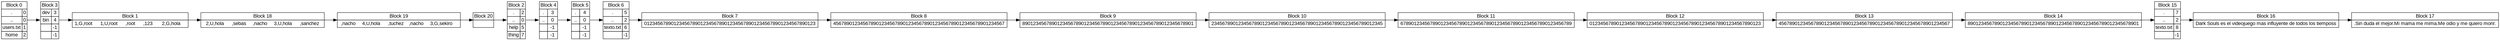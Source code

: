 digraph g {
rankdir = LR;
graph [fontname = "arial"];
node [fontname = "arial"];
edge [fontname = "arial"];
	bl0 [shape=none, margin=0, label =<
		<table border="0" cellborder="1" cellspacing="0">
			<tr> <td colspan = "2" PORT="p">Block 0</td> </tr>
			<tr> <td>.</td> <td>0</td> </tr>
			<tr> <td>..</td> <td>0</td> </tr>
			<tr> <td>users.txt</td> <td>1</td> </tr>
			<tr> <td>home</td> <td>2</td> </tr>
	</table> >];

	bl3 [shape=none, margin=0, label =<
		<table border="0" cellborder="1" cellspacing="0">
			<tr> <td colspan = "2" PORT="p">Block 3</td> </tr>
			<tr> <td>dev</td> <td>3</td> </tr>
			<tr> <td>bin</td> <td>4</td> </tr>
			<tr> <td></td> <td>-1</td> </tr>
			<tr> <td></td> <td>-1</td> </tr>
	</table> >];

	bl0 -> bl3;
	bl1 [shape=none, margin=0, label =<
		<table border="0" cellborder="1" cellspacing="0">
			<tr> <td colspan = "2">Block 1</td> </tr>
			<tr> <td colspan = "2"> 1,G,root      
1,U,root      ,root      ,123       
2,G,hola     </td> </tr>
	</table> >];

	bl3 -> bl1;
	bl18 [shape=none, margin=0, label =<
		<table border="0" cellborder="1" cellspacing="0">
			<tr> <td colspan = "2">Block 18</td> </tr>
			<tr> <td colspan = "2">   
2,U,hola      ,sebas     ,nacho     
3,U,hola      ,sanchez   </td> </tr>
	</table> >];

	bl1 -> bl18;
	bl19 [shape=none, margin=0, label =<
		<table border="0" cellborder="1" cellspacing="0">
			<tr> <td colspan = "2">Block 19</td> </tr>
			<tr> <td colspan = "2">  ,nacho     
4,U,hola      ,tuchez    ,nacho     
3,G,sekiro     </td> </tr>
	</table> >];

	bl18 -> bl19;
	bl20 [shape=none, margin=0, label =<
		<table border="0" cellborder="1" cellspacing="0">
			<tr> <td colspan = "2">Block 20</td> </tr>
			<tr> <td colspan = "2"> 
 </td> </tr>
	</table> >];

	bl19 -> bl20;
	bl2 [shape=none, margin=0, label =<
		<table border="0" cellborder="1" cellspacing="0">
			<tr> <td colspan = "2" PORT="p">Block 2</td> </tr>
			<tr> <td>.</td> <td>2</td> </tr>
			<tr> <td>..</td> <td>0</td> </tr>
			<tr> <td>help</td> <td>5</td> </tr>
			<tr> <td>thing</td> <td>7</td> </tr>
	</table> >];

	bl20 -> bl2;
	bl4 [shape=none, margin=0, label =<
		<table border="0" cellborder="1" cellspacing="0">
			<tr> <td colspan = "2" PORT="p">Block 4</td> </tr>
			<tr> <td>.</td> <td>3</td> </tr>
			<tr> <td>..</td> <td>0</td> </tr>
			<tr> <td></td> <td>-1</td> </tr>
			<tr> <td></td> <td>-1</td> </tr>
	</table> >];

	bl2 -> bl4;
	bl5 [shape=none, margin=0, label =<
		<table border="0" cellborder="1" cellspacing="0">
			<tr> <td colspan = "2" PORT="p">Block 5</td> </tr>
			<tr> <td>.</td> <td>4</td> </tr>
			<tr> <td>..</td> <td>0</td> </tr>
			<tr> <td></td> <td>-1</td> </tr>
			<tr> <td></td> <td>-1</td> </tr>
	</table> >];

	bl4 -> bl5;
	bl6 [shape=none, margin=0, label =<
		<table border="0" cellborder="1" cellspacing="0">
			<tr> <td colspan = "2" PORT="p">Block 6</td> </tr>
			<tr> <td>.</td> <td>5</td> </tr>
			<tr> <td>..</td> <td>2</td> </tr>
			<tr> <td>texto.txt</td> <td>6</td> </tr>
			<tr> <td></td> <td>-1</td> </tr>
	</table> >];

	bl5 -> bl6;
	bl7 [shape=none, margin=0, label =<
		<table border="0" cellborder="1" cellspacing="0">
			<tr> <td colspan = "2">Block 7</td> </tr>
			<tr> <td colspan = "2"> 0123456789012345678901234567890123456789012345678901234567890123 </td> </tr>
	</table> >];

	bl6 -> bl7;
	bl8 [shape=none, margin=0, label =<
		<table border="0" cellborder="1" cellspacing="0">
			<tr> <td colspan = "2">Block 8</td> </tr>
			<tr> <td colspan = "2"> 4567890123456789012345678901234567890123456789012345678901234567 </td> </tr>
	</table> >];

	bl7 -> bl8;
	bl9 [shape=none, margin=0, label =<
		<table border="0" cellborder="1" cellspacing="0">
			<tr> <td colspan = "2">Block 9</td> </tr>
			<tr> <td colspan = "2"> 8901234567890123456789012345678901234567890123456789012345678901 </td> </tr>
	</table> >];

	bl8 -> bl9;
	bl10 [shape=none, margin=0, label =<
		<table border="0" cellborder="1" cellspacing="0">
			<tr> <td colspan = "2">Block 10</td> </tr>
			<tr> <td colspan = "2"> 2345678901234567890123456789012345678901234567890123456789012345 </td> </tr>
	</table> >];

	bl9 -> bl10;
	bl11 [shape=none, margin=0, label =<
		<table border="0" cellborder="1" cellspacing="0">
			<tr> <td colspan = "2">Block 11</td> </tr>
			<tr> <td colspan = "2"> 6789012345678901234567890123456789012345678901234567890123456789 </td> </tr>
	</table> >];

	bl10 -> bl11;
	bl12 [shape=none, margin=0, label =<
		<table border="0" cellborder="1" cellspacing="0">
			<tr> <td colspan = "2">Block 12</td> </tr>
			<tr> <td colspan = "2"> 0123456789012345678901234567890123456789012345678901234567890123 </td> </tr>
	</table> >];

	bl11 -> bl12;
	bl13 [shape=none, margin=0, label =<
		<table border="0" cellborder="1" cellspacing="0">
			<tr> <td colspan = "2">Block 13</td> </tr>
			<tr> <td colspan = "2"> 4567890123456789012345678901234567890123456789012345678901234567 </td> </tr>
	</table> >];

	bl12 -> bl13;
	bl14 [shape=none, margin=0, label =<
		<table border="0" cellborder="1" cellspacing="0">
			<tr> <td colspan = "2">Block 14</td> </tr>
			<tr> <td colspan = "2"> 8901234567890123456789012345678901234567890123456789012345678901 </td> </tr>
	</table> >];

	bl13 -> bl14;
	bl15 [shape=none, margin=0, label =<
		<table border="0" cellborder="1" cellspacing="0">
			<tr> <td colspan = "2" PORT="p">Block 15</td> </tr>
			<tr> <td>.</td> <td>7</td> </tr>
			<tr> <td>..</td> <td>2</td> </tr>
			<tr> <td>texto.txt</td> <td>8</td> </tr>
			<tr> <td></td> <td>-1</td> </tr>
	</table> >];

	bl14 -> bl15;
	bl16 [shape=none, margin=0, label =<
		<table border="0" cellborder="1" cellspacing="0">
			<tr> <td colspan = "2">Block 16</td> </tr>
			<tr> <td colspan = "2"> Dark Souls es el videojuego mas influyente de todos los tiemposs </td> </tr>
	</table> >];

	bl15 -> bl16;
	bl17 [shape=none, margin=0, label =<
		<table border="0" cellborder="1" cellspacing="0">
			<tr> <td colspan = "2">Block 17</td> </tr>
			<tr> <td colspan = "2"> .
Sin duda el mejor.
Mi mama me mima.
Me odio y me quiero morir. </td> </tr>
	</table> >];

	bl16 -> bl17;
}
